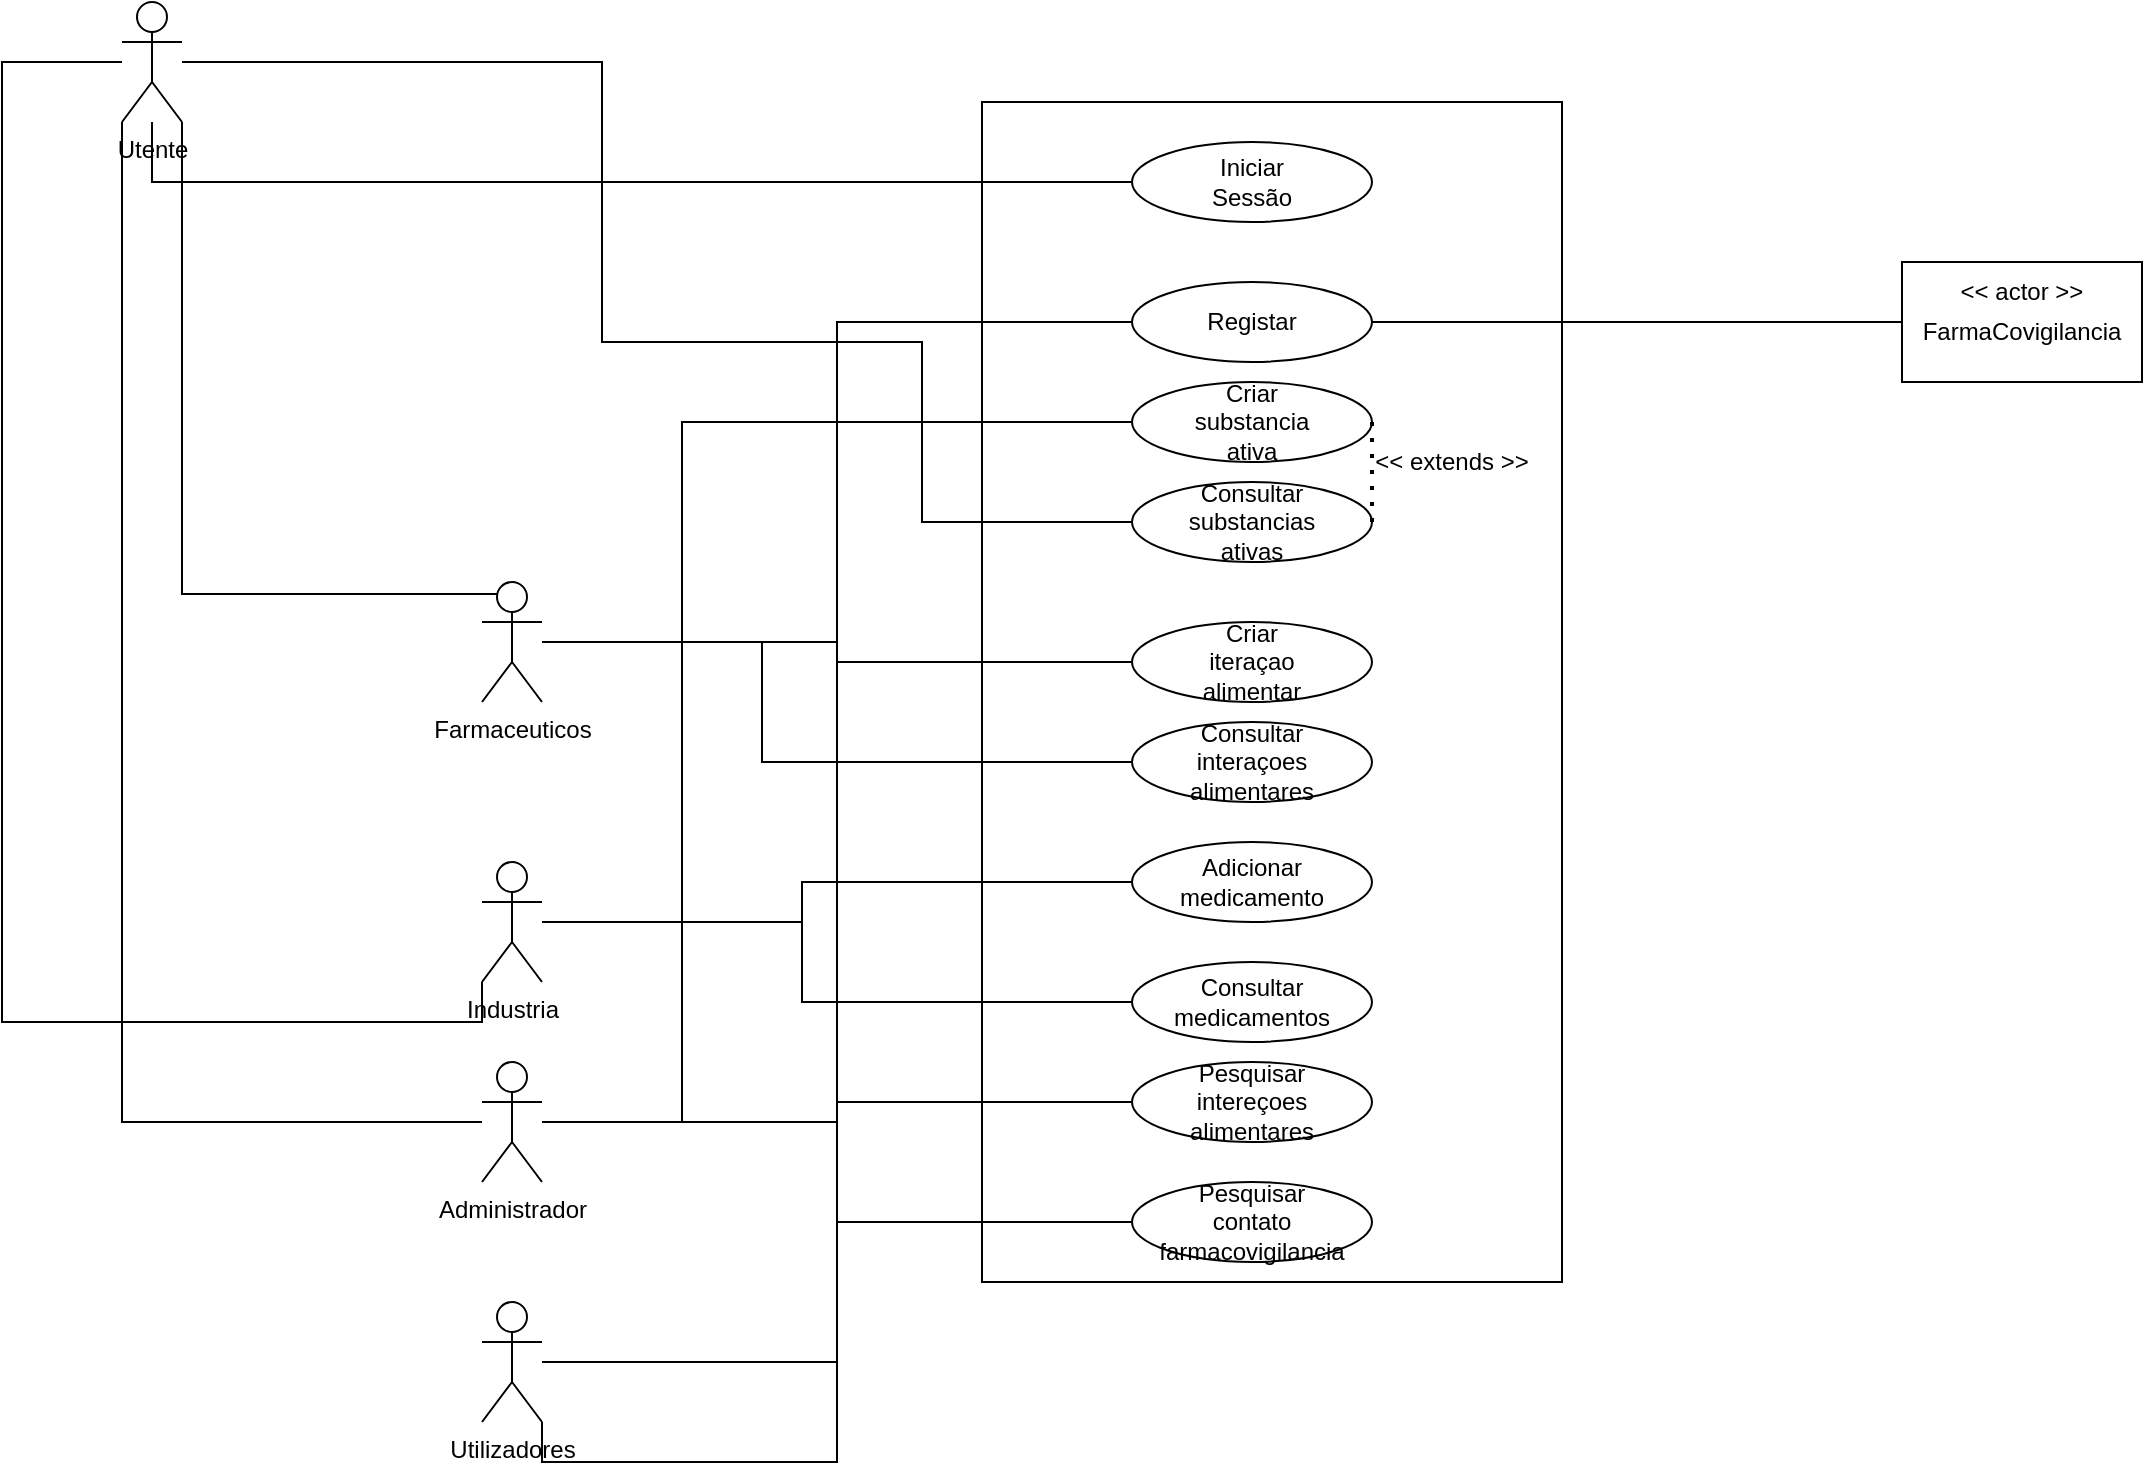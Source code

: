 <mxfile version="22.0.6" type="device">
  <diagram name="Página-1" id="RZZ3Tb3xcB6A6PAiBNVF">
    <mxGraphModel dx="1164" dy="1827" grid="1" gridSize="10" guides="1" tooltips="1" connect="1" arrows="1" fold="1" page="1" pageScale="1" pageWidth="827" pageHeight="1169" math="0" shadow="0">
      <root>
        <mxCell id="0" />
        <mxCell id="1" parent="0" />
        <mxCell id="X-tyRFL7NIDg11g9ua8T-7" value="" style="rounded=0;whiteSpace=wrap;html=1;" vertex="1" parent="1">
          <mxGeometry x="520" y="-70" width="290" height="590" as="geometry" />
        </mxCell>
        <mxCell id="X-tyRFL7NIDg11g9ua8T-75" style="edgeStyle=orthogonalEdgeStyle;rounded=0;orthogonalLoop=1;jettySize=auto;html=1;entryX=1;entryY=0.5;entryDx=0;entryDy=0;endArrow=none;endFill=0;" edge="1" parent="1" source="X-tyRFL7NIDg11g9ua8T-74" target="X-tyRFL7NIDg11g9ua8T-30">
          <mxGeometry relative="1" as="geometry" />
        </mxCell>
        <mxCell id="X-tyRFL7NIDg11g9ua8T-74" value="" style="rounded=0;whiteSpace=wrap;html=1;" vertex="1" parent="1">
          <mxGeometry x="980" y="10" width="120" height="60" as="geometry" />
        </mxCell>
        <mxCell id="X-tyRFL7NIDg11g9ua8T-59" style="edgeStyle=orthogonalEdgeStyle;rounded=0;orthogonalLoop=1;jettySize=auto;html=1;endArrow=none;endFill=0;" edge="1" parent="1" source="X-tyRFL7NIDg11g9ua8T-1" target="X-tyRFL7NIDg11g9ua8T-36">
          <mxGeometry relative="1" as="geometry" />
        </mxCell>
        <mxCell id="X-tyRFL7NIDg11g9ua8T-60" style="edgeStyle=orthogonalEdgeStyle;rounded=0;orthogonalLoop=1;jettySize=auto;html=1;entryX=0;entryY=0.5;entryDx=0;entryDy=0;endArrow=none;endFill=0;" edge="1" parent="1" source="X-tyRFL7NIDg11g9ua8T-1" target="X-tyRFL7NIDg11g9ua8T-38">
          <mxGeometry relative="1" as="geometry">
            <Array as="points">
              <mxPoint x="410" y="200" />
              <mxPoint x="410" y="260" />
            </Array>
          </mxGeometry>
        </mxCell>
        <mxCell id="X-tyRFL7NIDg11g9ua8T-1" value="Farmaceuticos" style="shape=umlActor;verticalLabelPosition=bottom;verticalAlign=top;html=1;outlineConnect=0;" vertex="1" parent="1">
          <mxGeometry x="270" y="170" width="30" height="60" as="geometry" />
        </mxCell>
        <mxCell id="X-tyRFL7NIDg11g9ua8T-61" style="edgeStyle=orthogonalEdgeStyle;rounded=0;orthogonalLoop=1;jettySize=auto;html=1;entryX=0;entryY=0.5;entryDx=0;entryDy=0;endArrow=none;endFill=0;" edge="1" parent="1" source="X-tyRFL7NIDg11g9ua8T-8" target="X-tyRFL7NIDg11g9ua8T-40">
          <mxGeometry relative="1" as="geometry">
            <Array as="points">
              <mxPoint x="430" y="340" />
              <mxPoint x="430" y="320" />
            </Array>
          </mxGeometry>
        </mxCell>
        <mxCell id="X-tyRFL7NIDg11g9ua8T-62" style="edgeStyle=orthogonalEdgeStyle;rounded=0;orthogonalLoop=1;jettySize=auto;html=1;entryX=0;entryY=0.5;entryDx=0;entryDy=0;endArrow=none;endFill=0;" edge="1" parent="1" source="X-tyRFL7NIDg11g9ua8T-8" target="X-tyRFL7NIDg11g9ua8T-44">
          <mxGeometry relative="1" as="geometry">
            <Array as="points">
              <mxPoint x="430" y="340" />
              <mxPoint x="430" y="380" />
            </Array>
          </mxGeometry>
        </mxCell>
        <mxCell id="X-tyRFL7NIDg11g9ua8T-8" value="Industria" style="shape=umlActor;verticalLabelPosition=bottom;verticalAlign=top;html=1;outlineConnect=0;" vertex="1" parent="1">
          <mxGeometry x="270" y="310" width="30" height="60" as="geometry" />
        </mxCell>
        <mxCell id="X-tyRFL7NIDg11g9ua8T-57" style="edgeStyle=orthogonalEdgeStyle;rounded=0;orthogonalLoop=1;jettySize=auto;html=1;entryX=0;entryY=0.5;entryDx=0;entryDy=0;endArrow=none;endFill=0;" edge="1" parent="1" source="X-tyRFL7NIDg11g9ua8T-9" target="X-tyRFL7NIDg11g9ua8T-32">
          <mxGeometry relative="1" as="geometry">
            <Array as="points">
              <mxPoint x="370" y="440" />
              <mxPoint x="370" y="90" />
            </Array>
          </mxGeometry>
        </mxCell>
        <mxCell id="X-tyRFL7NIDg11g9ua8T-70" style="edgeStyle=orthogonalEdgeStyle;rounded=0;orthogonalLoop=1;jettySize=auto;html=1;entryX=0;entryY=0.5;entryDx=0;entryDy=0;endArrow=none;endFill=0;" edge="1" parent="1" source="X-tyRFL7NIDg11g9ua8T-9" target="X-tyRFL7NIDg11g9ua8T-30">
          <mxGeometry relative="1" as="geometry" />
        </mxCell>
        <mxCell id="X-tyRFL7NIDg11g9ua8T-9" value="Administrador&lt;br&gt;" style="shape=umlActor;verticalLabelPosition=bottom;verticalAlign=top;html=1;outlineConnect=0;" vertex="1" parent="1">
          <mxGeometry x="270" y="410" width="30" height="60" as="geometry" />
        </mxCell>
        <mxCell id="X-tyRFL7NIDg11g9ua8T-58" style="edgeStyle=orthogonalEdgeStyle;rounded=0;orthogonalLoop=1;jettySize=auto;html=1;entryX=0;entryY=0.5;entryDx=0;entryDy=0;endArrow=none;endFill=0;" edge="1" parent="1" source="X-tyRFL7NIDg11g9ua8T-10" target="X-tyRFL7NIDg11g9ua8T-34">
          <mxGeometry relative="1" as="geometry">
            <Array as="points">
              <mxPoint x="330" y="-90" />
              <mxPoint x="330" y="50" />
              <mxPoint x="490" y="50" />
              <mxPoint x="490" y="140" />
            </Array>
          </mxGeometry>
        </mxCell>
        <mxCell id="X-tyRFL7NIDg11g9ua8T-68" style="edgeStyle=orthogonalEdgeStyle;rounded=0;orthogonalLoop=1;jettySize=auto;html=1;endArrow=none;endFill=0;" edge="1" parent="1" source="X-tyRFL7NIDg11g9ua8T-10" target="X-tyRFL7NIDg11g9ua8T-9">
          <mxGeometry relative="1" as="geometry">
            <Array as="points">
              <mxPoint x="90" y="440" />
            </Array>
          </mxGeometry>
        </mxCell>
        <mxCell id="X-tyRFL7NIDg11g9ua8T-10" value="Utente" style="shape=umlActor;verticalLabelPosition=bottom;verticalAlign=top;html=1;outlineConnect=0;" vertex="1" parent="1">
          <mxGeometry x="90" y="-120" width="30" height="60" as="geometry" />
        </mxCell>
        <mxCell id="X-tyRFL7NIDg11g9ua8T-14" value="" style="ellipse;whiteSpace=wrap;html=1;" vertex="1" parent="1">
          <mxGeometry x="595" y="-50" width="120" height="40" as="geometry" />
        </mxCell>
        <mxCell id="X-tyRFL7NIDg11g9ua8T-65" style="edgeStyle=orthogonalEdgeStyle;rounded=0;orthogonalLoop=1;jettySize=auto;html=1;endArrow=none;endFill=0;exitX=0;exitY=0.5;exitDx=0;exitDy=0;" edge="1" parent="1" source="X-tyRFL7NIDg11g9ua8T-14" target="X-tyRFL7NIDg11g9ua8T-10">
          <mxGeometry relative="1" as="geometry">
            <mxPoint x="625.0" y="-69.941" as="sourcePoint" />
          </mxGeometry>
        </mxCell>
        <mxCell id="X-tyRFL7NIDg11g9ua8T-30" value="" style="ellipse;whiteSpace=wrap;html=1;" vertex="1" parent="1">
          <mxGeometry x="595" y="20" width="120" height="40" as="geometry" />
        </mxCell>
        <mxCell id="X-tyRFL7NIDg11g9ua8T-31" value="Registar" style="text;html=1;strokeColor=none;fillColor=none;align=center;verticalAlign=middle;whiteSpace=wrap;rounded=0;" vertex="1" parent="1">
          <mxGeometry x="625" y="25" width="60" height="30" as="geometry" />
        </mxCell>
        <mxCell id="X-tyRFL7NIDg11g9ua8T-32" value="" style="ellipse;whiteSpace=wrap;html=1;" vertex="1" parent="1">
          <mxGeometry x="595" y="70" width="120" height="40" as="geometry" />
        </mxCell>
        <mxCell id="X-tyRFL7NIDg11g9ua8T-33" value="Criar substancia ativa" style="text;html=1;strokeColor=none;fillColor=none;align=center;verticalAlign=middle;whiteSpace=wrap;rounded=0;" vertex="1" parent="1">
          <mxGeometry x="625" y="75" width="60" height="30" as="geometry" />
        </mxCell>
        <mxCell id="X-tyRFL7NIDg11g9ua8T-34" value="" style="ellipse;whiteSpace=wrap;html=1;" vertex="1" parent="1">
          <mxGeometry x="595" y="120" width="120" height="40" as="geometry" />
        </mxCell>
        <mxCell id="X-tyRFL7NIDg11g9ua8T-35" value="Consultar substancias ativas" style="text;html=1;strokeColor=none;fillColor=none;align=center;verticalAlign=middle;whiteSpace=wrap;rounded=0;" vertex="1" parent="1">
          <mxGeometry x="625" y="125" width="60" height="30" as="geometry" />
        </mxCell>
        <mxCell id="X-tyRFL7NIDg11g9ua8T-36" value="" style="ellipse;whiteSpace=wrap;html=1;" vertex="1" parent="1">
          <mxGeometry x="595" y="190" width="120" height="40" as="geometry" />
        </mxCell>
        <mxCell id="X-tyRFL7NIDg11g9ua8T-37" value="Criar iteraçao alimentar" style="text;html=1;strokeColor=none;fillColor=none;align=center;verticalAlign=middle;whiteSpace=wrap;rounded=0;" vertex="1" parent="1">
          <mxGeometry x="625" y="195" width="60" height="30" as="geometry" />
        </mxCell>
        <mxCell id="X-tyRFL7NIDg11g9ua8T-38" value="" style="ellipse;whiteSpace=wrap;html=1;" vertex="1" parent="1">
          <mxGeometry x="595" y="240" width="120" height="40" as="geometry" />
        </mxCell>
        <mxCell id="X-tyRFL7NIDg11g9ua8T-39" value="Consultar interaçoes alimentares" style="text;html=1;strokeColor=none;fillColor=none;align=center;verticalAlign=middle;whiteSpace=wrap;rounded=0;" vertex="1" parent="1">
          <mxGeometry x="625" y="245" width="60" height="30" as="geometry" />
        </mxCell>
        <mxCell id="X-tyRFL7NIDg11g9ua8T-40" value="" style="ellipse;whiteSpace=wrap;html=1;" vertex="1" parent="1">
          <mxGeometry x="595" y="300" width="120" height="40" as="geometry" />
        </mxCell>
        <mxCell id="X-tyRFL7NIDg11g9ua8T-41" value="Adicionar medicamento" style="text;html=1;strokeColor=none;fillColor=none;align=center;verticalAlign=middle;whiteSpace=wrap;rounded=0;" vertex="1" parent="1">
          <mxGeometry x="625" y="305" width="60" height="30" as="geometry" />
        </mxCell>
        <mxCell id="X-tyRFL7NIDg11g9ua8T-44" value="" style="ellipse;whiteSpace=wrap;html=1;" vertex="1" parent="1">
          <mxGeometry x="595" y="360" width="120" height="40" as="geometry" />
        </mxCell>
        <mxCell id="X-tyRFL7NIDg11g9ua8T-45" value="Consultar medicamentos" style="text;html=1;strokeColor=none;fillColor=none;align=center;verticalAlign=middle;whiteSpace=wrap;rounded=0;" vertex="1" parent="1">
          <mxGeometry x="625" y="365" width="60" height="30" as="geometry" />
        </mxCell>
        <mxCell id="X-tyRFL7NIDg11g9ua8T-46" value="" style="ellipse;whiteSpace=wrap;html=1;" vertex="1" parent="1">
          <mxGeometry x="595" y="410" width="120" height="40" as="geometry" />
        </mxCell>
        <mxCell id="X-tyRFL7NIDg11g9ua8T-47" value="Pesquisar intereçoes alimentares" style="text;html=1;strokeColor=none;fillColor=none;align=center;verticalAlign=middle;whiteSpace=wrap;rounded=0;" vertex="1" parent="1">
          <mxGeometry x="625" y="415" width="60" height="30" as="geometry" />
        </mxCell>
        <mxCell id="X-tyRFL7NIDg11g9ua8T-48" value="" style="ellipse;whiteSpace=wrap;html=1;" vertex="1" parent="1">
          <mxGeometry x="595" y="470" width="120" height="40" as="geometry" />
        </mxCell>
        <mxCell id="X-tyRFL7NIDg11g9ua8T-49" value="Pesquisar contato farmacovigilancia" style="text;html=1;strokeColor=none;fillColor=none;align=center;verticalAlign=middle;whiteSpace=wrap;rounded=0;" vertex="1" parent="1">
          <mxGeometry x="625" y="475" width="60" height="30" as="geometry" />
        </mxCell>
        <mxCell id="X-tyRFL7NIDg11g9ua8T-63" style="edgeStyle=orthogonalEdgeStyle;rounded=0;orthogonalLoop=1;jettySize=auto;html=1;entryX=0;entryY=0.5;entryDx=0;entryDy=0;endArrow=none;endFill=0;" edge="1" parent="1" source="X-tyRFL7NIDg11g9ua8T-52" target="X-tyRFL7NIDg11g9ua8T-46">
          <mxGeometry relative="1" as="geometry" />
        </mxCell>
        <mxCell id="X-tyRFL7NIDg11g9ua8T-52" value="Utilizadores" style="shape=umlActor;verticalLabelPosition=bottom;verticalAlign=top;html=1;outlineConnect=0;" vertex="1" parent="1">
          <mxGeometry x="270" y="530" width="30" height="60" as="geometry" />
        </mxCell>
        <mxCell id="X-tyRFL7NIDg11g9ua8T-55" style="edgeStyle=orthogonalEdgeStyle;rounded=0;orthogonalLoop=1;jettySize=auto;html=1;entryX=1;entryY=1;entryDx=0;entryDy=0;entryPerimeter=0;endArrow=none;endFill=0;" edge="1" parent="1" source="X-tyRFL7NIDg11g9ua8T-48" target="X-tyRFL7NIDg11g9ua8T-52">
          <mxGeometry relative="1" as="geometry" />
        </mxCell>
        <mxCell id="X-tyRFL7NIDg11g9ua8T-66" style="edgeStyle=orthogonalEdgeStyle;rounded=0;orthogonalLoop=1;jettySize=auto;html=1;entryX=0.25;entryY=0.1;entryDx=0;entryDy=0;entryPerimeter=0;endArrow=none;endFill=0;" edge="1" parent="1" source="X-tyRFL7NIDg11g9ua8T-10" target="X-tyRFL7NIDg11g9ua8T-1">
          <mxGeometry relative="1" as="geometry">
            <Array as="points">
              <mxPoint x="120" y="176" />
            </Array>
          </mxGeometry>
        </mxCell>
        <mxCell id="X-tyRFL7NIDg11g9ua8T-67" style="edgeStyle=orthogonalEdgeStyle;rounded=0;orthogonalLoop=1;jettySize=auto;html=1;entryX=0;entryY=1;entryDx=0;entryDy=0;entryPerimeter=0;endArrow=none;endFill=0;" edge="1" parent="1" source="X-tyRFL7NIDg11g9ua8T-10" target="X-tyRFL7NIDg11g9ua8T-8">
          <mxGeometry relative="1" as="geometry">
            <Array as="points">
              <mxPoint x="30" y="-90" />
              <mxPoint x="30" y="390" />
              <mxPoint x="270" y="390" />
            </Array>
          </mxGeometry>
        </mxCell>
        <mxCell id="X-tyRFL7NIDg11g9ua8T-69" value="Iniciar Sessão" style="text;html=1;strokeColor=none;fillColor=none;align=center;verticalAlign=middle;whiteSpace=wrap;rounded=0;" vertex="1" parent="1">
          <mxGeometry x="625" y="-45" width="60" height="30" as="geometry" />
        </mxCell>
        <mxCell id="X-tyRFL7NIDg11g9ua8T-72" value="FarmaCovigilancia" style="text;html=1;strokeColor=none;fillColor=none;align=center;verticalAlign=middle;whiteSpace=wrap;rounded=0;" vertex="1" parent="1">
          <mxGeometry x="1010" y="30" width="60" height="30" as="geometry" />
        </mxCell>
        <mxCell id="X-tyRFL7NIDg11g9ua8T-73" value="&amp;lt;&amp;lt; actor &amp;gt;&amp;gt;" style="text;html=1;strokeColor=none;fillColor=none;align=center;verticalAlign=middle;whiteSpace=wrap;rounded=0;" vertex="1" parent="1">
          <mxGeometry x="1000" y="10" width="80" height="30" as="geometry" />
        </mxCell>
        <mxCell id="X-tyRFL7NIDg11g9ua8T-76" value="" style="endArrow=none;dashed=1;html=1;dashPattern=1 3;strokeWidth=2;rounded=0;entryX=1;entryY=0.5;entryDx=0;entryDy=0;exitX=1;exitY=0.5;exitDx=0;exitDy=0;" edge="1" parent="1" source="X-tyRFL7NIDg11g9ua8T-34" target="X-tyRFL7NIDg11g9ua8T-32">
          <mxGeometry width="50" height="50" relative="1" as="geometry">
            <mxPoint x="800" y="250" as="sourcePoint" />
            <mxPoint x="850" y="200" as="targetPoint" />
          </mxGeometry>
        </mxCell>
        <mxCell id="X-tyRFL7NIDg11g9ua8T-77" value="&amp;lt;&amp;lt; extends &amp;gt;&amp;gt;" style="text;html=1;strokeColor=none;fillColor=none;align=center;verticalAlign=middle;whiteSpace=wrap;rounded=0;" vertex="1" parent="1">
          <mxGeometry x="715" y="95" width="80" height="30" as="geometry" />
        </mxCell>
      </root>
    </mxGraphModel>
  </diagram>
</mxfile>
